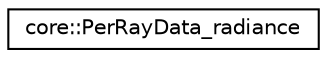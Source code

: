 digraph "Graphical Class Hierarchy"
{
 // LATEX_PDF_SIZE
  edge [fontname="Helvetica",fontsize="10",labelfontname="Helvetica",labelfontsize="10"];
  node [fontname="Helvetica",fontsize="10",shape=record];
  rankdir="LR";
  Node0 [label="core::PerRayData_radiance",height=0.2,width=0.4,color="black", fillcolor="white", style="filled",URL="$d9/d46/structcore_1_1PerRayData__radiance.html",tooltip=" "];
}
